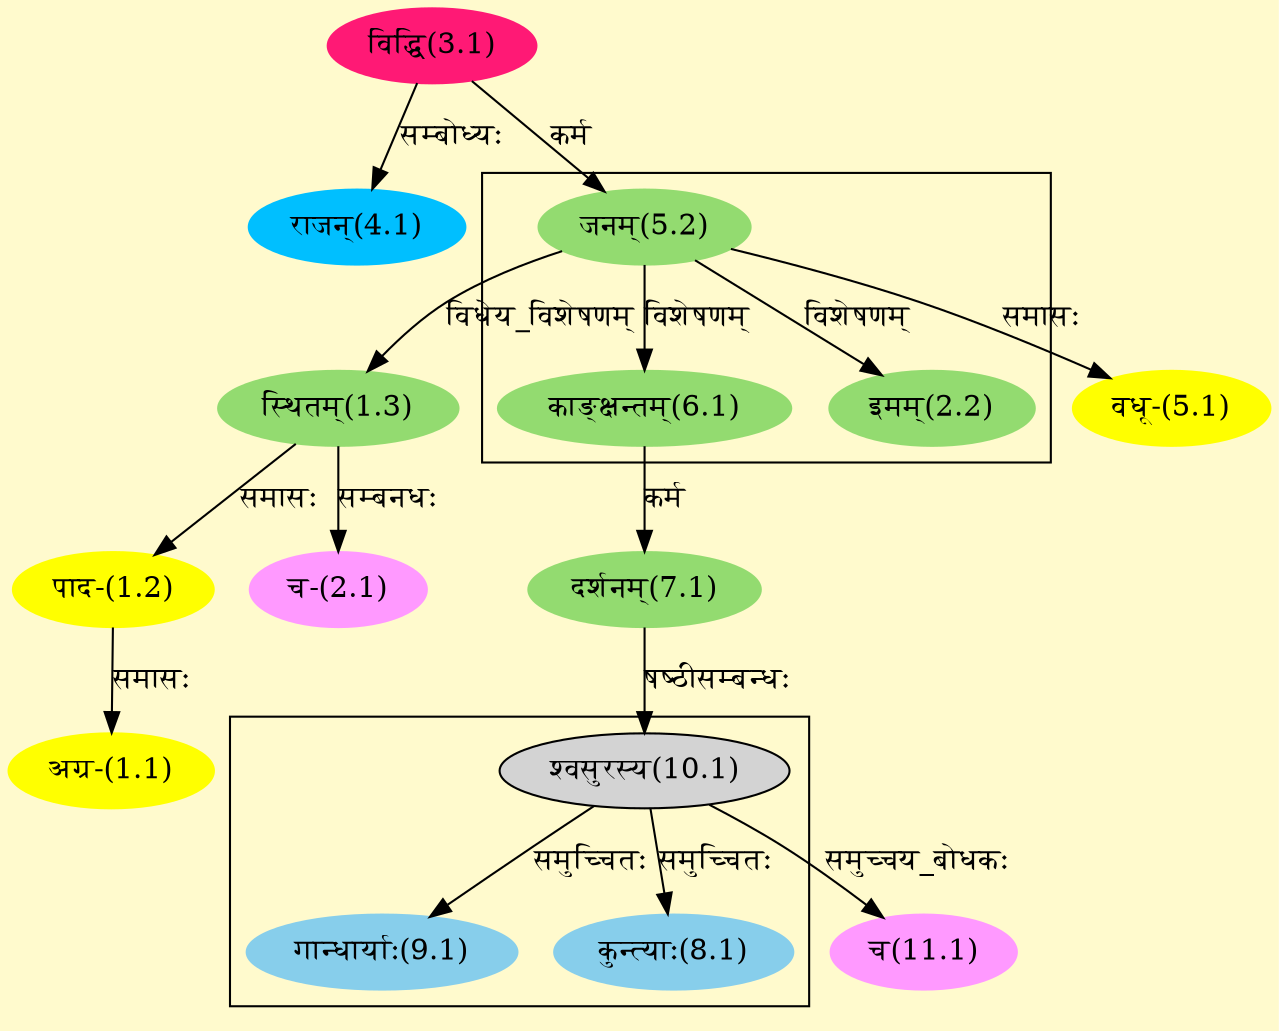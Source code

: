 digraph G{
rankdir=BT;
 compound=true;
 bgcolor="lemonchiffon1";

subgraph cluster_1{
Node2_2 [style=filled, color="#93DB70" label = "इमम्(2.2)"]
Node5_2 [style=filled, color="#93DB70" label = "जनम्(5.2)"]
Node6_1 [style=filled, color="#93DB70" label = "काङ्क्षन्तम्(6.1)"]

}

subgraph cluster_2{
Node8_1 [style=filled, color="#87CEEB" label = "कुन्त्याः(8.1)"]
Node10_1 [style=filled, color="" label = "श्वसुरस्य(10.1)"]
Node9_1 [style=filled, color="#87CEEB" label = "गान्धार्याः(9.1)"]

}
Node1_1 [style=filled, color="#FFFF00" label = "अग्र-(1.1)"]
Node1_2 [style=filled, color="#FFFF00" label = "पाद-(1.2)"]
Node1_3 [style=filled, color="#93DB70" label = "स्थितम्(1.3)"]
Node5_2 [style=filled, color="#93DB70" label = "जनम्(5.2)"]
Node2_1 [style=filled, color="#FF99FF" label = "च-(2.1)"]
Node3_1 [style=filled, color="#FF1975" label = "विद्धि(3.1)"]
Node [style=filled, color="" label = "()"]
Node4_1 [style=filled, color="#00BFFF" label = "राजन्(4.1)"]
Node5_1 [style=filled, color="#FFFF00" label = "वधू-(5.1)"]
Node7_1 [style=filled, color="#93DB70" label = "दर्शनम्(7.1)"]
Node6_1 [style=filled, color="#93DB70" label = "काङ्क्षन्तम्(6.1)"]
Node10_1 [style=filled, color="" label = "श्वसुरस्य(10.1)"]
Node11_1 [style=filled, color="#FF99FF" label = "च(11.1)"]
/* Start of Relations section */

Node1_1 -> Node1_2 [  label="समासः"  dir="back" ]
Node1_2 -> Node1_3 [  label="समासः"  dir="back" ]
Node1_3 -> Node5_2 [  label="विधेय_विशेषणम्"  dir="back" ]
Node2_1 -> Node1_3 [  label="सम्बनधः"  dir="back" ]
Node2_2 -> Node5_2 [  label="विशेषणम्"  dir="back" ]
Node4_1 -> Node3_1 [  label="सम्बोध्यः"  dir="back" ]
Node5_1 -> Node5_2 [  label="समासः"  dir="back" ]
Node5_2 -> Node3_1 [  label="कर्म"  dir="back" ]
Node6_1 -> Node5_2 [  label="विशेषणम्"  dir="back" ]
Node7_1 -> Node6_1 [  label="कर्म"  dir="back" ]
Node8_1 -> Node10_1 [  label="समुच्चितः"  dir="back" ]
Node9_1 -> Node10_1 [  label="समुच्चितः"  dir="back" ]
Node10_1 -> Node7_1 [  label="षष्ठीसम्बन्धः"  dir="back" ]
Node11_1 -> Node10_1 [  label="समुच्चय_बोधकः"  dir="back" ]
}
